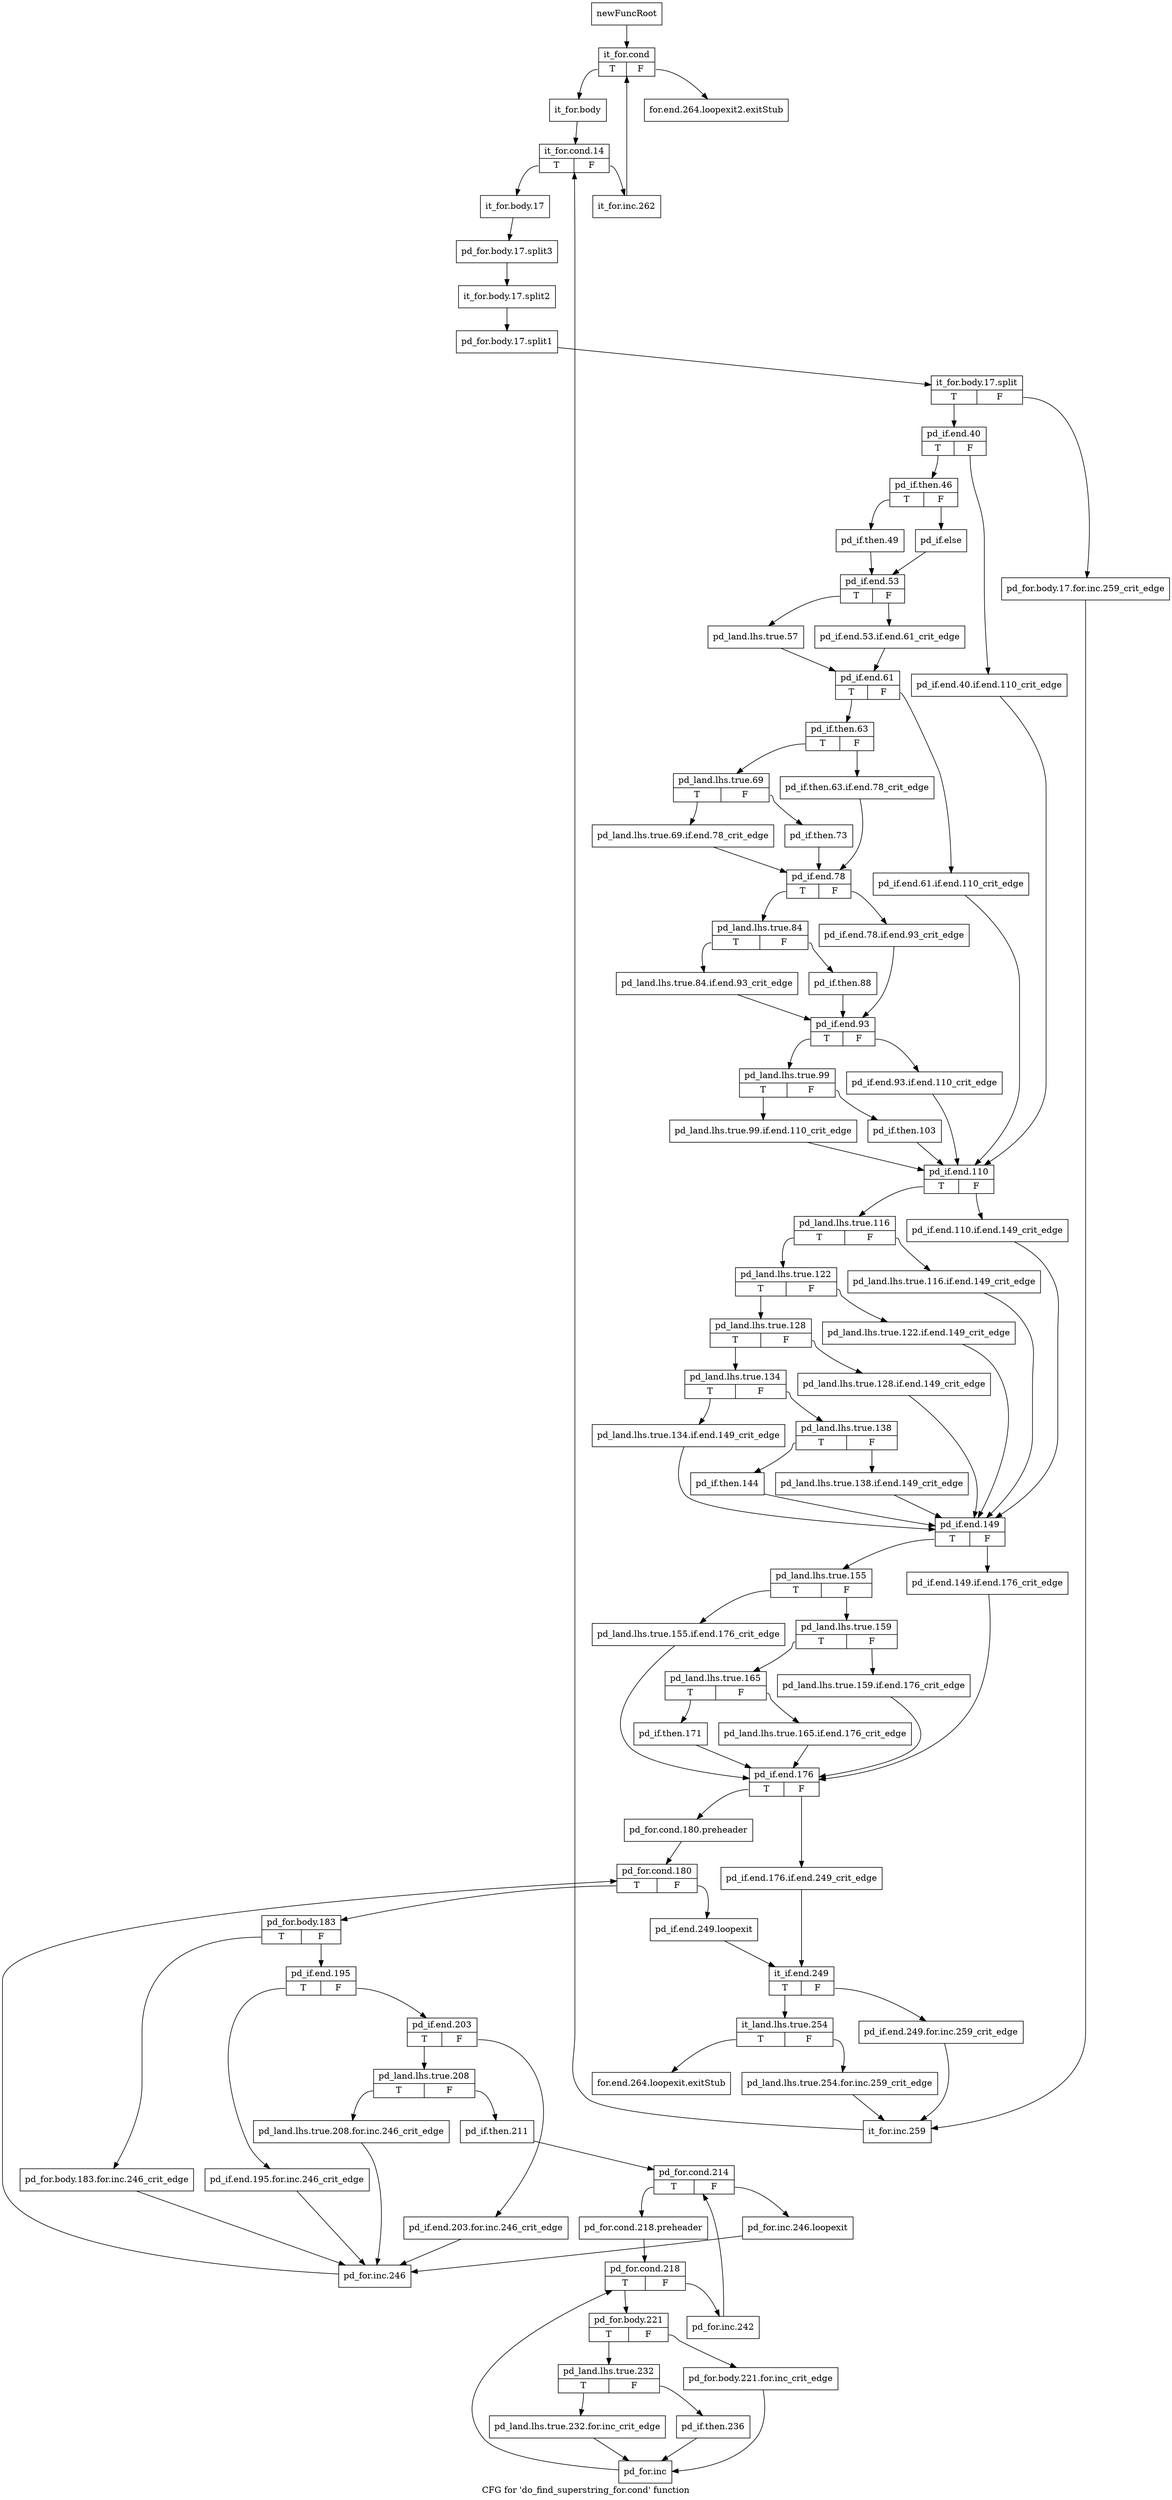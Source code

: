 digraph "CFG for 'do_find_superstring_for.cond' function" {
	label="CFG for 'do_find_superstring_for.cond' function";

	Node0x45ac420 [shape=record,label="{newFuncRoot}"];
	Node0x45ac420 -> Node0x45ac510;
	Node0x45ac470 [shape=record,label="{for.end.264.loopexit2.exitStub}"];
	Node0x45ac4c0 [shape=record,label="{for.end.264.loopexit.exitStub}"];
	Node0x45ac510 [shape=record,label="{it_for.cond|{<s0>T|<s1>F}}"];
	Node0x45ac510:s0 -> Node0x45ac560;
	Node0x45ac510:s1 -> Node0x45ac470;
	Node0x45ac560 [shape=record,label="{it_for.body}"];
	Node0x45ac560 -> Node0x45ac5b0;
	Node0x45ac5b0 [shape=record,label="{it_for.cond.14|{<s0>T|<s1>F}}"];
	Node0x45ac5b0:s0 -> Node0x45ac650;
	Node0x45ac5b0:s1 -> Node0x45ac600;
	Node0x45ac600 [shape=record,label="{it_for.inc.262}"];
	Node0x45ac600 -> Node0x45ac510;
	Node0x45ac650 [shape=record,label="{it_for.body.17}"];
	Node0x45ac650 -> Node0x56e3f70;
	Node0x56e3f70 [shape=record,label="{pd_for.body.17.split3}"];
	Node0x56e3f70 -> Node0x56e42b0;
	Node0x56e42b0 [shape=record,label="{it_for.body.17.split2}"];
	Node0x56e42b0 -> Node0x53a41f0;
	Node0x53a41f0 [shape=record,label="{pd_for.body.17.split1}"];
	Node0x53a41f0 -> Node0x55ad790;
	Node0x55ad790 [shape=record,label="{it_for.body.17.split|{<s0>T|<s1>F}}"];
	Node0x55ad790:s0 -> Node0x45ac6f0;
	Node0x55ad790:s1 -> Node0x45ac6a0;
	Node0x45ac6a0 [shape=record,label="{pd_for.body.17.for.inc.259_crit_edge}"];
	Node0x45ac6a0 -> Node0x45ad870;
	Node0x45ac6f0 [shape=record,label="{pd_if.end.40|{<s0>T|<s1>F}}"];
	Node0x45ac6f0:s0 -> Node0x45ac790;
	Node0x45ac6f0:s1 -> Node0x45ac740;
	Node0x45ac740 [shape=record,label="{pd_if.end.40.if.end.110_crit_edge}"];
	Node0x45ac740 -> Node0x45acec0;
	Node0x45ac790 [shape=record,label="{pd_if.then.46|{<s0>T|<s1>F}}"];
	Node0x45ac790:s0 -> Node0x45ac830;
	Node0x45ac790:s1 -> Node0x45ac7e0;
	Node0x45ac7e0 [shape=record,label="{pd_if.else}"];
	Node0x45ac7e0 -> Node0x45ac880;
	Node0x45ac830 [shape=record,label="{pd_if.then.49}"];
	Node0x45ac830 -> Node0x45ac880;
	Node0x45ac880 [shape=record,label="{pd_if.end.53|{<s0>T|<s1>F}}"];
	Node0x45ac880:s0 -> Node0x45ac920;
	Node0x45ac880:s1 -> Node0x45ac8d0;
	Node0x45ac8d0 [shape=record,label="{pd_if.end.53.if.end.61_crit_edge}"];
	Node0x45ac8d0 -> Node0x45ac970;
	Node0x45ac920 [shape=record,label="{pd_land.lhs.true.57}"];
	Node0x45ac920 -> Node0x45ac970;
	Node0x45ac970 [shape=record,label="{pd_if.end.61|{<s0>T|<s1>F}}"];
	Node0x45ac970:s0 -> Node0x45aca10;
	Node0x45ac970:s1 -> Node0x45ac9c0;
	Node0x45ac9c0 [shape=record,label="{pd_if.end.61.if.end.110_crit_edge}"];
	Node0x45ac9c0 -> Node0x45acec0;
	Node0x45aca10 [shape=record,label="{pd_if.then.63|{<s0>T|<s1>F}}"];
	Node0x45aca10:s0 -> Node0x45acab0;
	Node0x45aca10:s1 -> Node0x45aca60;
	Node0x45aca60 [shape=record,label="{pd_if.then.63.if.end.78_crit_edge}"];
	Node0x45aca60 -> Node0x45acba0;
	Node0x45acab0 [shape=record,label="{pd_land.lhs.true.69|{<s0>T|<s1>F}}"];
	Node0x45acab0:s0 -> Node0x45acb50;
	Node0x45acab0:s1 -> Node0x45acb00;
	Node0x45acb00 [shape=record,label="{pd_if.then.73}"];
	Node0x45acb00 -> Node0x45acba0;
	Node0x45acb50 [shape=record,label="{pd_land.lhs.true.69.if.end.78_crit_edge}"];
	Node0x45acb50 -> Node0x45acba0;
	Node0x45acba0 [shape=record,label="{pd_if.end.78|{<s0>T|<s1>F}}"];
	Node0x45acba0:s0 -> Node0x45acc40;
	Node0x45acba0:s1 -> Node0x45acbf0;
	Node0x45acbf0 [shape=record,label="{pd_if.end.78.if.end.93_crit_edge}"];
	Node0x45acbf0 -> Node0x45acd30;
	Node0x45acc40 [shape=record,label="{pd_land.lhs.true.84|{<s0>T|<s1>F}}"];
	Node0x45acc40:s0 -> Node0x45acce0;
	Node0x45acc40:s1 -> Node0x45acc90;
	Node0x45acc90 [shape=record,label="{pd_if.then.88}"];
	Node0x45acc90 -> Node0x45acd30;
	Node0x45acce0 [shape=record,label="{pd_land.lhs.true.84.if.end.93_crit_edge}"];
	Node0x45acce0 -> Node0x45acd30;
	Node0x45acd30 [shape=record,label="{pd_if.end.93|{<s0>T|<s1>F}}"];
	Node0x45acd30:s0 -> Node0x45acdd0;
	Node0x45acd30:s1 -> Node0x45acd80;
	Node0x45acd80 [shape=record,label="{pd_if.end.93.if.end.110_crit_edge}"];
	Node0x45acd80 -> Node0x45acec0;
	Node0x45acdd0 [shape=record,label="{pd_land.lhs.true.99|{<s0>T|<s1>F}}"];
	Node0x45acdd0:s0 -> Node0x45ace70;
	Node0x45acdd0:s1 -> Node0x45ace20;
	Node0x45ace20 [shape=record,label="{pd_if.then.103}"];
	Node0x45ace20 -> Node0x45acec0;
	Node0x45ace70 [shape=record,label="{pd_land.lhs.true.99.if.end.110_crit_edge}"];
	Node0x45ace70 -> Node0x45acec0;
	Node0x45acec0 [shape=record,label="{pd_if.end.110|{<s0>T|<s1>F}}"];
	Node0x45acec0:s0 -> Node0x45acf60;
	Node0x45acec0:s1 -> Node0x45acf10;
	Node0x45acf10 [shape=record,label="{pd_if.end.110.if.end.149_crit_edge}"];
	Node0x45acf10 -> Node0x45ad2d0;
	Node0x45acf60 [shape=record,label="{pd_land.lhs.true.116|{<s0>T|<s1>F}}"];
	Node0x45acf60:s0 -> Node0x45ad000;
	Node0x45acf60:s1 -> Node0x45acfb0;
	Node0x45acfb0 [shape=record,label="{pd_land.lhs.true.116.if.end.149_crit_edge}"];
	Node0x45acfb0 -> Node0x45ad2d0;
	Node0x45ad000 [shape=record,label="{pd_land.lhs.true.122|{<s0>T|<s1>F}}"];
	Node0x45ad000:s0 -> Node0x45ad0a0;
	Node0x45ad000:s1 -> Node0x45ad050;
	Node0x45ad050 [shape=record,label="{pd_land.lhs.true.122.if.end.149_crit_edge}"];
	Node0x45ad050 -> Node0x45ad2d0;
	Node0x45ad0a0 [shape=record,label="{pd_land.lhs.true.128|{<s0>T|<s1>F}}"];
	Node0x45ad0a0:s0 -> Node0x45ad140;
	Node0x45ad0a0:s1 -> Node0x45ad0f0;
	Node0x45ad0f0 [shape=record,label="{pd_land.lhs.true.128.if.end.149_crit_edge}"];
	Node0x45ad0f0 -> Node0x45ad2d0;
	Node0x45ad140 [shape=record,label="{pd_land.lhs.true.134|{<s0>T|<s1>F}}"];
	Node0x45ad140:s0 -> Node0x45ad280;
	Node0x45ad140:s1 -> Node0x45ad190;
	Node0x45ad190 [shape=record,label="{pd_land.lhs.true.138|{<s0>T|<s1>F}}"];
	Node0x45ad190:s0 -> Node0x45ad230;
	Node0x45ad190:s1 -> Node0x45ad1e0;
	Node0x45ad1e0 [shape=record,label="{pd_land.lhs.true.138.if.end.149_crit_edge}"];
	Node0x45ad1e0 -> Node0x45ad2d0;
	Node0x45ad230 [shape=record,label="{pd_if.then.144}"];
	Node0x45ad230 -> Node0x45ad2d0;
	Node0x45ad280 [shape=record,label="{pd_land.lhs.true.134.if.end.149_crit_edge}"];
	Node0x45ad280 -> Node0x45ad2d0;
	Node0x45ad2d0 [shape=record,label="{pd_if.end.149|{<s0>T|<s1>F}}"];
	Node0x45ad2d0:s0 -> Node0x45ad370;
	Node0x45ad2d0:s1 -> Node0x45ad320;
	Node0x45ad320 [shape=record,label="{pd_if.end.149.if.end.176_crit_edge}"];
	Node0x45ad320 -> Node0x45ad5a0;
	Node0x45ad370 [shape=record,label="{pd_land.lhs.true.155|{<s0>T|<s1>F}}"];
	Node0x45ad370:s0 -> Node0x45ad550;
	Node0x45ad370:s1 -> Node0x45ad3c0;
	Node0x45ad3c0 [shape=record,label="{pd_land.lhs.true.159|{<s0>T|<s1>F}}"];
	Node0x45ad3c0:s0 -> Node0x45ad460;
	Node0x45ad3c0:s1 -> Node0x45ad410;
	Node0x45ad410 [shape=record,label="{pd_land.lhs.true.159.if.end.176_crit_edge}"];
	Node0x45ad410 -> Node0x45ad5a0;
	Node0x45ad460 [shape=record,label="{pd_land.lhs.true.165|{<s0>T|<s1>F}}"];
	Node0x45ad460:s0 -> Node0x45ad500;
	Node0x45ad460:s1 -> Node0x45ad4b0;
	Node0x45ad4b0 [shape=record,label="{pd_land.lhs.true.165.if.end.176_crit_edge}"];
	Node0x45ad4b0 -> Node0x45ad5a0;
	Node0x45ad500 [shape=record,label="{pd_if.then.171}"];
	Node0x45ad500 -> Node0x45ad5a0;
	Node0x45ad550 [shape=record,label="{pd_land.lhs.true.155.if.end.176_crit_edge}"];
	Node0x45ad550 -> Node0x45ad5a0;
	Node0x45ad5a0 [shape=record,label="{pd_if.end.176|{<s0>T|<s1>F}}"];
	Node0x45ad5a0:s0 -> Node0x45ad640;
	Node0x45ad5a0:s1 -> Node0x45ad5f0;
	Node0x45ad5f0 [shape=record,label="{pd_if.end.176.if.end.249_crit_edge}"];
	Node0x45ad5f0 -> Node0x45ad730;
	Node0x45ad640 [shape=record,label="{pd_for.cond.180.preheader}"];
	Node0x45ad640 -> Node0x45ad690;
	Node0x45ad690 [shape=record,label="{pd_for.cond.180|{<s0>T|<s1>F}}"];
	Node0x45ad690:s0 -> Node0x45ad8c0;
	Node0x45ad690:s1 -> Node0x45ad6e0;
	Node0x45ad6e0 [shape=record,label="{pd_if.end.249.loopexit}"];
	Node0x45ad6e0 -> Node0x45ad730;
	Node0x45ad730 [shape=record,label="{it_if.end.249|{<s0>T|<s1>F}}"];
	Node0x45ad730:s0 -> Node0x45ad7d0;
	Node0x45ad730:s1 -> Node0x45ad780;
	Node0x45ad780 [shape=record,label="{pd_if.end.249.for.inc.259_crit_edge}"];
	Node0x45ad780 -> Node0x45ad870;
	Node0x45ad7d0 [shape=record,label="{it_land.lhs.true.254|{<s0>T|<s1>F}}"];
	Node0x45ad7d0:s0 -> Node0x45ac4c0;
	Node0x45ad7d0:s1 -> Node0x45ad820;
	Node0x45ad820 [shape=record,label="{pd_land.lhs.true.254.for.inc.259_crit_edge}"];
	Node0x45ad820 -> Node0x45ad870;
	Node0x45ad870 [shape=record,label="{it_for.inc.259}"];
	Node0x45ad870 -> Node0x45ac5b0;
	Node0x45ad8c0 [shape=record,label="{pd_for.body.183|{<s0>T|<s1>F}}"];
	Node0x45ad8c0:s0 -> Node0x45adeb0;
	Node0x45ad8c0:s1 -> Node0x45ad910;
	Node0x45ad910 [shape=record,label="{pd_if.end.195|{<s0>T|<s1>F}}"];
	Node0x45ad910:s0 -> Node0x45ade60;
	Node0x45ad910:s1 -> Node0x45ad960;
	Node0x45ad960 [shape=record,label="{pd_if.end.203|{<s0>T|<s1>F}}"];
	Node0x45ad960:s0 -> Node0x45ada00;
	Node0x45ad960:s1 -> Node0x45ad9b0;
	Node0x45ad9b0 [shape=record,label="{pd_if.end.203.for.inc.246_crit_edge}"];
	Node0x45ad9b0 -> Node0x45adf00;
	Node0x45ada00 [shape=record,label="{pd_land.lhs.true.208|{<s0>T|<s1>F}}"];
	Node0x45ada00:s0 -> Node0x45ade10;
	Node0x45ada00:s1 -> Node0x45ada50;
	Node0x45ada50 [shape=record,label="{pd_if.then.211}"];
	Node0x45ada50 -> Node0x45adaa0;
	Node0x45adaa0 [shape=record,label="{pd_for.cond.214|{<s0>T|<s1>F}}"];
	Node0x45adaa0:s0 -> Node0x45adb40;
	Node0x45adaa0:s1 -> Node0x45adaf0;
	Node0x45adaf0 [shape=record,label="{pd_for.inc.246.loopexit}"];
	Node0x45adaf0 -> Node0x45adf00;
	Node0x45adb40 [shape=record,label="{pd_for.cond.218.preheader}"];
	Node0x45adb40 -> Node0x45adb90;
	Node0x45adb90 [shape=record,label="{pd_for.cond.218|{<s0>T|<s1>F}}"];
	Node0x45adb90:s0 -> Node0x45adc30;
	Node0x45adb90:s1 -> Node0x45adbe0;
	Node0x45adbe0 [shape=record,label="{pd_for.inc.242}"];
	Node0x45adbe0 -> Node0x45adaa0;
	Node0x45adc30 [shape=record,label="{pd_for.body.221|{<s0>T|<s1>F}}"];
	Node0x45adc30:s0 -> Node0x45adcd0;
	Node0x45adc30:s1 -> Node0x45adc80;
	Node0x45adc80 [shape=record,label="{pd_for.body.221.for.inc_crit_edge}"];
	Node0x45adc80 -> Node0x45addc0;
	Node0x45adcd0 [shape=record,label="{pd_land.lhs.true.232|{<s0>T|<s1>F}}"];
	Node0x45adcd0:s0 -> Node0x45add70;
	Node0x45adcd0:s1 -> Node0x45add20;
	Node0x45add20 [shape=record,label="{pd_if.then.236}"];
	Node0x45add20 -> Node0x45addc0;
	Node0x45add70 [shape=record,label="{pd_land.lhs.true.232.for.inc_crit_edge}"];
	Node0x45add70 -> Node0x45addc0;
	Node0x45addc0 [shape=record,label="{pd_for.inc}"];
	Node0x45addc0 -> Node0x45adb90;
	Node0x45ade10 [shape=record,label="{pd_land.lhs.true.208.for.inc.246_crit_edge}"];
	Node0x45ade10 -> Node0x45adf00;
	Node0x45ade60 [shape=record,label="{pd_if.end.195.for.inc.246_crit_edge}"];
	Node0x45ade60 -> Node0x45adf00;
	Node0x45adeb0 [shape=record,label="{pd_for.body.183.for.inc.246_crit_edge}"];
	Node0x45adeb0 -> Node0x45adf00;
	Node0x45adf00 [shape=record,label="{pd_for.inc.246}"];
	Node0x45adf00 -> Node0x45ad690;
}
